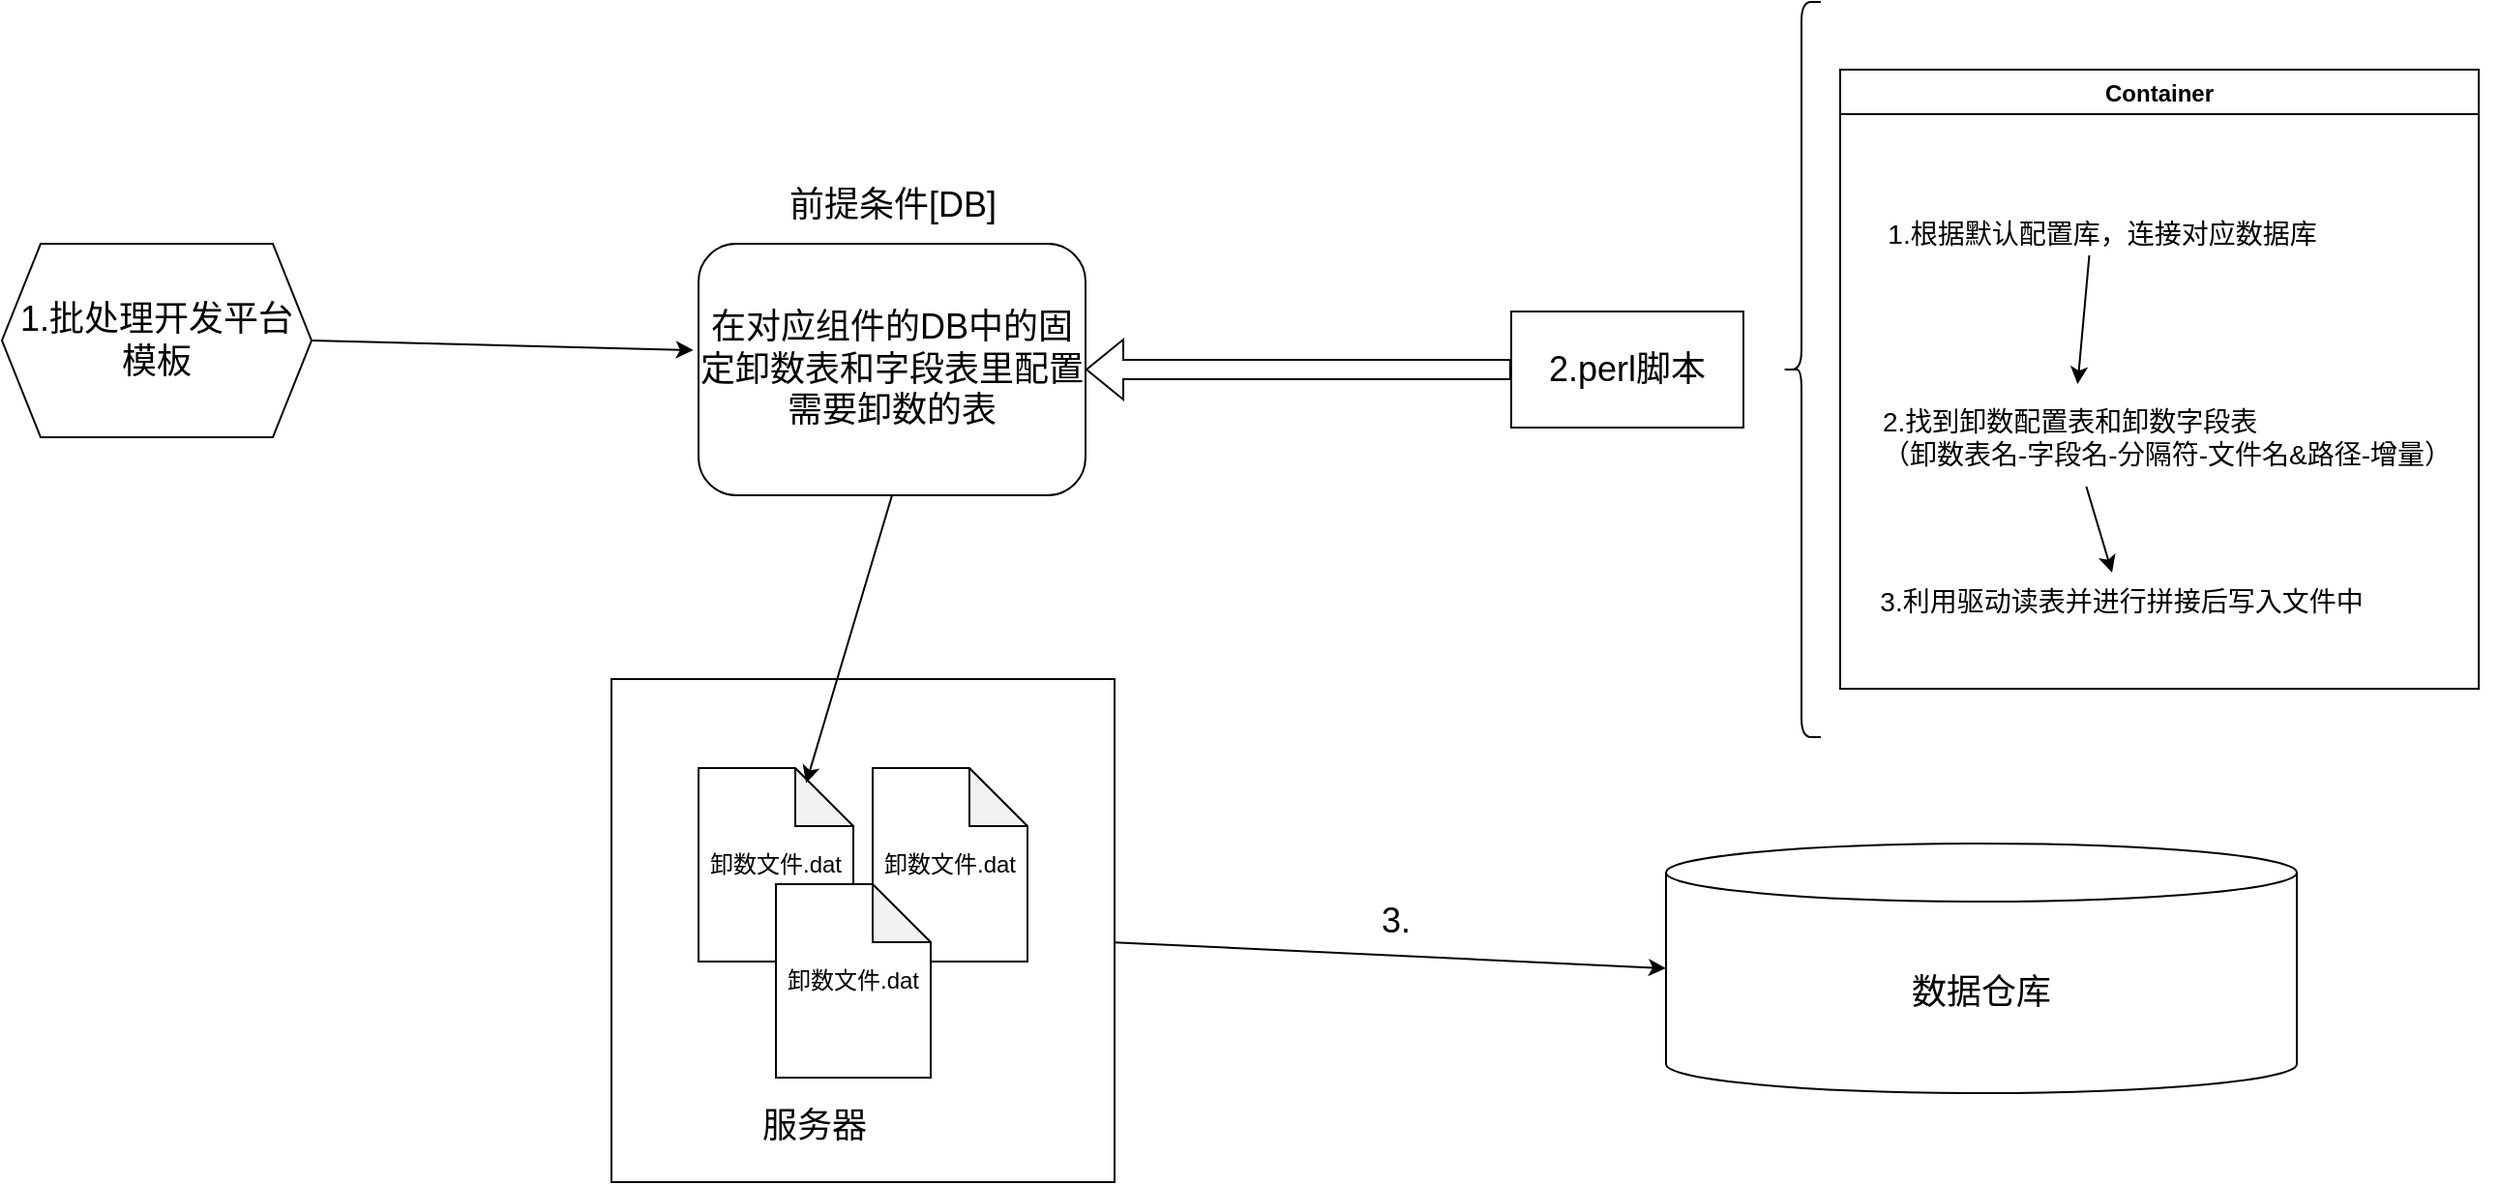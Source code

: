 <mxfile version="24.7.7">
  <diagram name="第 1 页" id="_Khk3AFxsx5nVBd9rEiY">
    <mxGraphModel dx="2345" dy="1805" grid="1" gridSize="10" guides="1" tooltips="1" connect="1" arrows="1" fold="1" page="1" pageScale="1" pageWidth="827" pageHeight="1169" math="0" shadow="0">
      <root>
        <mxCell id="0" />
        <mxCell id="1" parent="0" />
        <mxCell id="oBVKEtkIVzsdpsA8WE52-1" value="&lt;font style=&quot;font-size: 18px;&quot;&gt;在对应组件的DB中的固定卸数表和字段表里配置需要卸数的表&lt;/font&gt;" style="rounded=1;whiteSpace=wrap;html=1;" vertex="1" parent="1">
          <mxGeometry x="-30" y="100" width="200" height="130" as="geometry" />
        </mxCell>
        <mxCell id="oBVKEtkIVzsdpsA8WE52-5" value="&lt;font style=&quot;font-size: 18px;&quot;&gt;前提条件[DB]&lt;/font&gt;" style="text;html=1;align=center;verticalAlign=middle;resizable=0;points=[];autosize=1;strokeColor=none;fillColor=none;" vertex="1" parent="1">
          <mxGeometry x="5" y="60" width="130" height="40" as="geometry" />
        </mxCell>
        <mxCell id="oBVKEtkIVzsdpsA8WE52-6" value="&lt;font style=&quot;font-size: 18px;&quot;&gt;2.perl脚本&lt;/font&gt;" style="rounded=0;whiteSpace=wrap;html=1;" vertex="1" parent="1">
          <mxGeometry x="390" y="135" width="120" height="60" as="geometry" />
        </mxCell>
        <mxCell id="oBVKEtkIVzsdpsA8WE52-8" value="" style="shape=flexArrow;endArrow=classic;html=1;rounded=0;entryX=1;entryY=0.5;entryDx=0;entryDy=0;exitX=0;exitY=0.5;exitDx=0;exitDy=0;" edge="1" parent="1" source="oBVKEtkIVzsdpsA8WE52-6" target="oBVKEtkIVzsdpsA8WE52-1">
          <mxGeometry width="50" height="50" relative="1" as="geometry">
            <mxPoint x="300" y="430" as="sourcePoint" />
            <mxPoint x="390" y="340" as="targetPoint" />
          </mxGeometry>
        </mxCell>
        <mxCell id="oBVKEtkIVzsdpsA8WE52-14" value="" style="group" vertex="1" connectable="0" parent="1">
          <mxGeometry x="-30" y="371" width="215" height="214" as="geometry" />
        </mxCell>
        <mxCell id="oBVKEtkIVzsdpsA8WE52-27" value="" style="whiteSpace=wrap;html=1;aspect=fixed;" vertex="1" parent="oBVKEtkIVzsdpsA8WE52-14">
          <mxGeometry x="-45" y="-46" width="260" height="260" as="geometry" />
        </mxCell>
        <mxCell id="oBVKEtkIVzsdpsA8WE52-9" value="卸数文件.dat" style="shape=note;whiteSpace=wrap;html=1;backgroundOutline=1;darkOpacity=0.05;" vertex="1" parent="oBVKEtkIVzsdpsA8WE52-14">
          <mxGeometry width="80" height="100" as="geometry" />
        </mxCell>
        <mxCell id="oBVKEtkIVzsdpsA8WE52-12" value="卸数文件.dat" style="shape=note;whiteSpace=wrap;html=1;backgroundOutline=1;darkOpacity=0.05;" vertex="1" parent="oBVKEtkIVzsdpsA8WE52-14">
          <mxGeometry x="90" width="80" height="100" as="geometry" />
        </mxCell>
        <mxCell id="oBVKEtkIVzsdpsA8WE52-13" value="卸数文件.dat" style="shape=note;whiteSpace=wrap;html=1;backgroundOutline=1;darkOpacity=0.05;" vertex="1" parent="oBVKEtkIVzsdpsA8WE52-14">
          <mxGeometry x="40" y="60" width="80" height="100" as="geometry" />
        </mxCell>
        <mxCell id="oBVKEtkIVzsdpsA8WE52-28" value="&lt;font style=&quot;font-size: 18px;&quot;&gt;服务器&lt;/font&gt;" style="text;html=1;align=center;verticalAlign=middle;whiteSpace=wrap;rounded=0;" vertex="1" parent="oBVKEtkIVzsdpsA8WE52-14">
          <mxGeometry x="30" y="170" width="60" height="30" as="geometry" />
        </mxCell>
        <mxCell id="oBVKEtkIVzsdpsA8WE52-15" value="" style="endArrow=classic;html=1;rounded=0;exitX=0.5;exitY=1;exitDx=0;exitDy=0;entryX=0.695;entryY=0.078;entryDx=0;entryDy=0;entryPerimeter=0;" edge="1" parent="1" source="oBVKEtkIVzsdpsA8WE52-1" target="oBVKEtkIVzsdpsA8WE52-9">
          <mxGeometry width="50" height="50" relative="1" as="geometry">
            <mxPoint x="230" y="340" as="sourcePoint" />
            <mxPoint x="280" y="290" as="targetPoint" />
          </mxGeometry>
        </mxCell>
        <mxCell id="oBVKEtkIVzsdpsA8WE52-16" value="" style="shape=curlyBracket;whiteSpace=wrap;html=1;rounded=1;labelPosition=left;verticalLabelPosition=middle;align=right;verticalAlign=middle;" vertex="1" parent="1">
          <mxGeometry x="530" y="-25" width="20" height="380" as="geometry" />
        </mxCell>
        <mxCell id="oBVKEtkIVzsdpsA8WE52-17" value="Container" style="swimlane;" vertex="1" parent="1">
          <mxGeometry x="560" y="10" width="330" height="320" as="geometry" />
        </mxCell>
        <mxCell id="oBVKEtkIVzsdpsA8WE52-18" value="&lt;font style=&quot;font-size: 14px;&quot;&gt;1.根据默认配置库，连接对应数据库&lt;/font&gt;" style="text;html=1;align=center;verticalAlign=middle;resizable=0;points=[];autosize=1;strokeColor=none;fillColor=none;" vertex="1" parent="oBVKEtkIVzsdpsA8WE52-17">
          <mxGeometry x="10" y="70" width="250" height="30" as="geometry" />
        </mxCell>
        <mxCell id="oBVKEtkIVzsdpsA8WE52-19" value="&lt;font style=&quot;font-size: 14px;&quot;&gt;2.找到卸数配置表和卸数字段表&lt;br&gt;（卸数表名-字段名-分隔符-文件名&amp;amp;路径-增量）&lt;/font&gt;" style="text;html=1;align=left;verticalAlign=middle;resizable=0;points=[];autosize=1;strokeColor=none;fillColor=none;" vertex="1" parent="oBVKEtkIVzsdpsA8WE52-17">
          <mxGeometry x="20" y="165" width="320" height="50" as="geometry" />
        </mxCell>
        <mxCell id="oBVKEtkIVzsdpsA8WE52-20" value="&lt;font style=&quot;font-size: 14px;&quot;&gt;3.利用驱动读表并进行拼接后写入文件中&lt;/font&gt;" style="text;html=1;align=center;verticalAlign=middle;resizable=0;points=[];autosize=1;strokeColor=none;fillColor=none;" vertex="1" parent="oBVKEtkIVzsdpsA8WE52-17">
          <mxGeometry x="10" y="260" width="270" height="30" as="geometry" />
        </mxCell>
        <mxCell id="oBVKEtkIVzsdpsA8WE52-24" value="" style="endArrow=classic;html=1;rounded=0;exitX=0.475;exitY=0.867;exitDx=0;exitDy=0;exitPerimeter=0;entryX=0.321;entryY=-0.05;entryDx=0;entryDy=0;entryPerimeter=0;" edge="1" parent="oBVKEtkIVzsdpsA8WE52-17" source="oBVKEtkIVzsdpsA8WE52-18" target="oBVKEtkIVzsdpsA8WE52-19">
          <mxGeometry width="50" height="50" relative="1" as="geometry">
            <mxPoint x="380" y="90" as="sourcePoint" />
            <mxPoint x="100" y="160" as="targetPoint" />
          </mxGeometry>
        </mxCell>
        <mxCell id="oBVKEtkIVzsdpsA8WE52-25" value="" style="endArrow=classic;html=1;rounded=0;exitX=0.335;exitY=1.01;exitDx=0;exitDy=0;exitPerimeter=0;" edge="1" parent="oBVKEtkIVzsdpsA8WE52-17" source="oBVKEtkIVzsdpsA8WE52-19" target="oBVKEtkIVzsdpsA8WE52-20">
          <mxGeometry width="50" height="50" relative="1" as="geometry">
            <mxPoint x="110" y="106" as="sourcePoint" />
            <mxPoint x="104" y="272" as="targetPoint" />
          </mxGeometry>
        </mxCell>
        <mxCell id="oBVKEtkIVzsdpsA8WE52-30" value="&lt;font style=&quot;font-size: 18px;&quot;&gt;数据仓库&lt;/font&gt;" style="shape=cylinder3;whiteSpace=wrap;html=1;boundedLbl=1;backgroundOutline=1;size=15;" vertex="1" parent="1">
          <mxGeometry x="470" y="410" width="326" height="129" as="geometry" />
        </mxCell>
        <mxCell id="oBVKEtkIVzsdpsA8WE52-31" value="" style="endArrow=classic;html=1;rounded=0;entryX=0;entryY=0.5;entryDx=0;entryDy=0;entryPerimeter=0;" edge="1" parent="1" source="oBVKEtkIVzsdpsA8WE52-27" target="oBVKEtkIVzsdpsA8WE52-30">
          <mxGeometry width="50" height="50" relative="1" as="geometry">
            <mxPoint x="270" y="540" as="sourcePoint" />
            <mxPoint x="320" y="490" as="targetPoint" />
          </mxGeometry>
        </mxCell>
        <mxCell id="oBVKEtkIVzsdpsA8WE52-33" value="&lt;font style=&quot;font-size: 18px;&quot;&gt;1.批处理开发平台&lt;br&gt;模板&lt;/font&gt;" style="shape=hexagon;perimeter=hexagonPerimeter2;whiteSpace=wrap;html=1;fixedSize=1;" vertex="1" parent="1">
          <mxGeometry x="-390" y="100" width="160" height="100" as="geometry" />
        </mxCell>
        <mxCell id="oBVKEtkIVzsdpsA8WE52-34" value="" style="endArrow=classic;html=1;rounded=0;exitX=1;exitY=0.5;exitDx=0;exitDy=0;entryX=-0.013;entryY=0.423;entryDx=0;entryDy=0;entryPerimeter=0;" edge="1" parent="1" source="oBVKEtkIVzsdpsA8WE52-33" target="oBVKEtkIVzsdpsA8WE52-1">
          <mxGeometry width="50" height="50" relative="1" as="geometry">
            <mxPoint x="-140" y="220" as="sourcePoint" />
            <mxPoint x="-90" y="170" as="targetPoint" />
          </mxGeometry>
        </mxCell>
        <mxCell id="oBVKEtkIVzsdpsA8WE52-35" value="&lt;font style=&quot;font-size: 18px;&quot;&gt;3.&lt;/font&gt;" style="text;html=1;align=center;verticalAlign=middle;resizable=0;points=[];autosize=1;strokeColor=none;fillColor=none;" vertex="1" parent="1">
          <mxGeometry x="310" y="430" width="40" height="40" as="geometry" />
        </mxCell>
      </root>
    </mxGraphModel>
  </diagram>
</mxfile>
